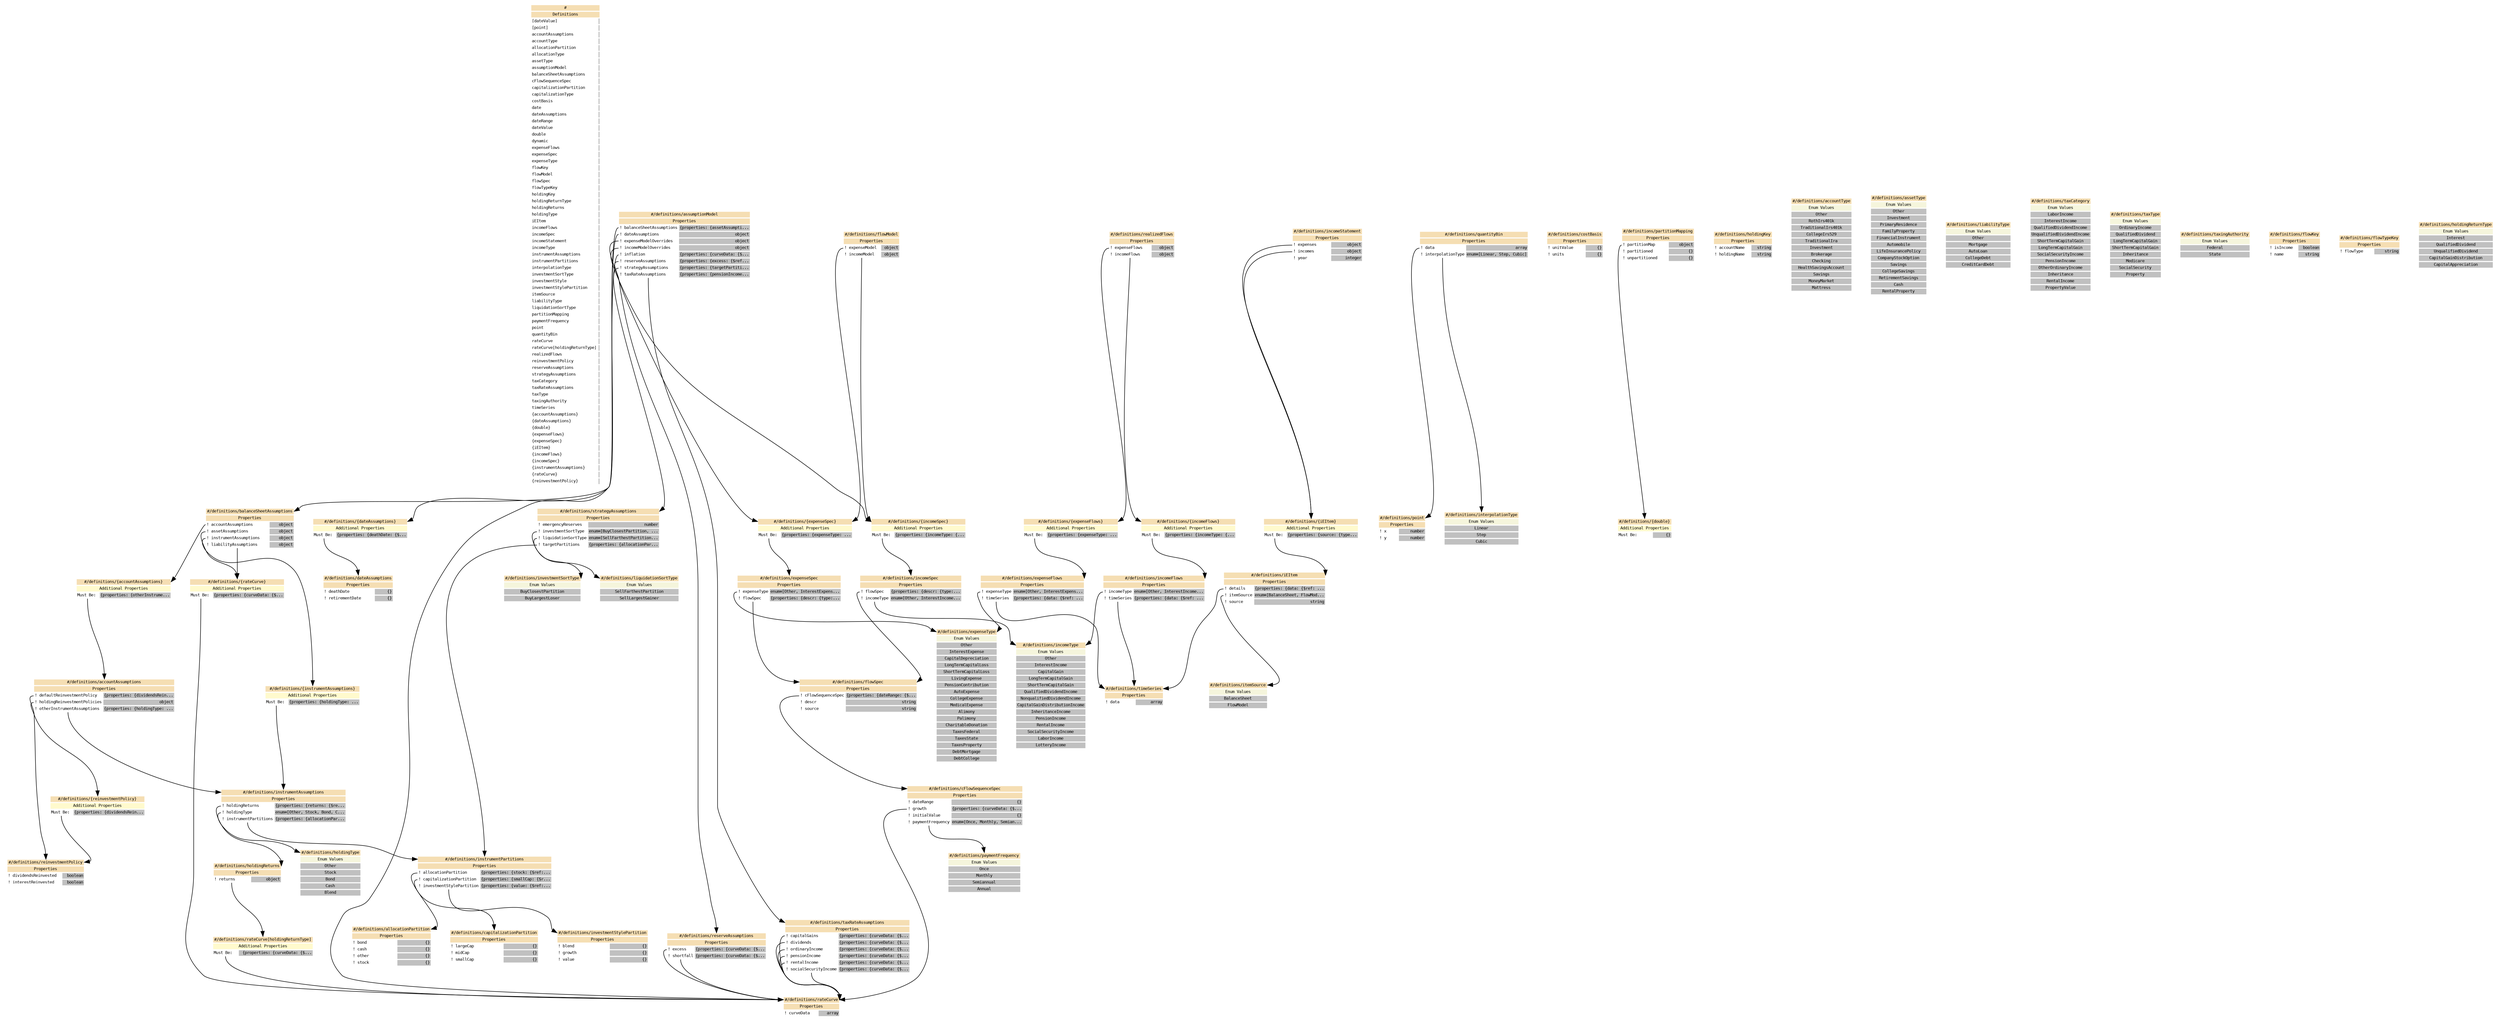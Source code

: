digraph G {
  fontname = "Bitstream Vera Sans"
  fontsize = 8

  node [
    fontname = "Courier"
    fontsize = 8
    shape = "plaintext"
  ]

  edge [
    fontname = "Bitstream Vera Sans"
    fontsize = 8
  ]

"#" [
label =<
<table border="0" cellborder="0" cellpadding="1" bgcolor="white">
<tr><td bgcolor="wheat" align="center" colspan="2" port="@path"><font color="black">#</font></td></tr>


<tr><td bgcolor="wheat" align="center" colspan="2"><font color="black">Definitions</font></td></tr>
<tr><td align="left" port="#@[dateValue]">[dateValue]</td>[dateValue]<td bgcolor="grey" align="right"></td></tr>
<tr><td align="left" port="#@[point]">[point]</td>[point]<td bgcolor="grey" align="right"></td></tr>
<tr><td align="left" port="#@accountAssumptions">accountAssumptions</td>accountAssumptions<td bgcolor="grey" align="right"></td></tr>
<tr><td align="left" port="#@accountType">accountType</td>accountType<td bgcolor="grey" align="right"></td></tr>
<tr><td align="left" port="#@allocationPartition">allocationPartition</td>allocationPartition<td bgcolor="grey" align="right"></td></tr>
<tr><td align="left" port="#@allocationType">allocationType</td>allocationType<td bgcolor="grey" align="right"></td></tr>
<tr><td align="left" port="#@assetType">assetType</td>assetType<td bgcolor="grey" align="right"></td></tr>
<tr><td align="left" port="#@assumptionModel">assumptionModel</td>assumptionModel<td bgcolor="grey" align="right"></td></tr>
<tr><td align="left" port="#@balanceSheetAssumptions">balanceSheetAssumptions</td>balanceSheetAssumptions<td bgcolor="grey" align="right"></td></tr>
<tr><td align="left" port="#@cFlowSequenceSpec">cFlowSequenceSpec</td>cFlowSequenceSpec<td bgcolor="grey" align="right"></td></tr>
<tr><td align="left" port="#@capitalizationPartition">capitalizationPartition</td>capitalizationPartition<td bgcolor="grey" align="right"></td></tr>
<tr><td align="left" port="#@capitalizationType">capitalizationType</td>capitalizationType<td bgcolor="grey" align="right"></td></tr>
<tr><td align="left" port="#@costBasis">costBasis</td>costBasis<td bgcolor="grey" align="right"></td></tr>
<tr><td align="left" port="#@date">date</td>date<td bgcolor="grey" align="right"></td></tr>
<tr><td align="left" port="#@dateAssumptions">dateAssumptions</td>dateAssumptions<td bgcolor="grey" align="right"></td></tr>
<tr><td align="left" port="#@dateRange">dateRange</td>dateRange<td bgcolor="grey" align="right"></td></tr>
<tr><td align="left" port="#@dateValue">dateValue</td>dateValue<td bgcolor="grey" align="right"></td></tr>
<tr><td align="left" port="#@double">double</td>double<td bgcolor="grey" align="right"></td></tr>
<tr><td align="left" port="#@dynamic">dynamic</td>dynamic<td bgcolor="grey" align="right"></td></tr>
<tr><td align="left" port="#@expenseFlows">expenseFlows</td>expenseFlows<td bgcolor="grey" align="right"></td></tr>
<tr><td align="left" port="#@expenseSpec">expenseSpec</td>expenseSpec<td bgcolor="grey" align="right"></td></tr>
<tr><td align="left" port="#@expenseType">expenseType</td>expenseType<td bgcolor="grey" align="right"></td></tr>
<tr><td align="left" port="#@flowKey">flowKey</td>flowKey<td bgcolor="grey" align="right"></td></tr>
<tr><td align="left" port="#@flowModel">flowModel</td>flowModel<td bgcolor="grey" align="right"></td></tr>
<tr><td align="left" port="#@flowSpec">flowSpec</td>flowSpec<td bgcolor="grey" align="right"></td></tr>
<tr><td align="left" port="#@flowTypeKey">flowTypeKey</td>flowTypeKey<td bgcolor="grey" align="right"></td></tr>
<tr><td align="left" port="#@holdingKey">holdingKey</td>holdingKey<td bgcolor="grey" align="right"></td></tr>
<tr><td align="left" port="#@holdingReturnType">holdingReturnType</td>holdingReturnType<td bgcolor="grey" align="right"></td></tr>
<tr><td align="left" port="#@holdingReturns">holdingReturns</td>holdingReturns<td bgcolor="grey" align="right"></td></tr>
<tr><td align="left" port="#@holdingType">holdingType</td>holdingType<td bgcolor="grey" align="right"></td></tr>
<tr><td align="left" port="#@iEItem">iEItem</td>iEItem<td bgcolor="grey" align="right"></td></tr>
<tr><td align="left" port="#@incomeFlows">incomeFlows</td>incomeFlows<td bgcolor="grey" align="right"></td></tr>
<tr><td align="left" port="#@incomeSpec">incomeSpec</td>incomeSpec<td bgcolor="grey" align="right"></td></tr>
<tr><td align="left" port="#@incomeStatement">incomeStatement</td>incomeStatement<td bgcolor="grey" align="right"></td></tr>
<tr><td align="left" port="#@incomeType">incomeType</td>incomeType<td bgcolor="grey" align="right"></td></tr>
<tr><td align="left" port="#@instrumentAssumptions">instrumentAssumptions</td>instrumentAssumptions<td bgcolor="grey" align="right"></td></tr>
<tr><td align="left" port="#@instrumentPartitions">instrumentPartitions</td>instrumentPartitions<td bgcolor="grey" align="right"></td></tr>
<tr><td align="left" port="#@interpolationType">interpolationType</td>interpolationType<td bgcolor="grey" align="right"></td></tr>
<tr><td align="left" port="#@investmentSortType">investmentSortType</td>investmentSortType<td bgcolor="grey" align="right"></td></tr>
<tr><td align="left" port="#@investmentStyle">investmentStyle</td>investmentStyle<td bgcolor="grey" align="right"></td></tr>
<tr><td align="left" port="#@investmentStylePartition">investmentStylePartition</td>investmentStylePartition<td bgcolor="grey" align="right"></td></tr>
<tr><td align="left" port="#@itemSource">itemSource</td>itemSource<td bgcolor="grey" align="right"></td></tr>
<tr><td align="left" port="#@liabilityType">liabilityType</td>liabilityType<td bgcolor="grey" align="right"></td></tr>
<tr><td align="left" port="#@liquidationSortType">liquidationSortType</td>liquidationSortType<td bgcolor="grey" align="right"></td></tr>
<tr><td align="left" port="#@partitionMapping">partitionMapping</td>partitionMapping<td bgcolor="grey" align="right"></td></tr>
<tr><td align="left" port="#@paymentFrequency">paymentFrequency</td>paymentFrequency<td bgcolor="grey" align="right"></td></tr>
<tr><td align="left" port="#@point">point</td>point<td bgcolor="grey" align="right"></td></tr>
<tr><td align="left" port="#@quantityBin">quantityBin</td>quantityBin<td bgcolor="grey" align="right"></td></tr>
<tr><td align="left" port="#@rateCurve">rateCurve</td>rateCurve<td bgcolor="grey" align="right"></td></tr>
<tr><td align="left" port="#@rateCurve[holdingReturnType]">rateCurve[holdingReturnType]</td>rateCurve[holdingReturnType]<td bgcolor="grey" align="right"></td></tr>
<tr><td align="left" port="#@realizedFlows">realizedFlows</td>realizedFlows<td bgcolor="grey" align="right"></td></tr>
<tr><td align="left" port="#@reinvestmentPolicy">reinvestmentPolicy</td>reinvestmentPolicy<td bgcolor="grey" align="right"></td></tr>
<tr><td align="left" port="#@reserveAssumptions">reserveAssumptions</td>reserveAssumptions<td bgcolor="grey" align="right"></td></tr>
<tr><td align="left" port="#@strategyAssumptions">strategyAssumptions</td>strategyAssumptions<td bgcolor="grey" align="right"></td></tr>
<tr><td align="left" port="#@taxCategory">taxCategory</td>taxCategory<td bgcolor="grey" align="right"></td></tr>
<tr><td align="left" port="#@taxRateAssumptions">taxRateAssumptions</td>taxRateAssumptions<td bgcolor="grey" align="right"></td></tr>
<tr><td align="left" port="#@taxType">taxType</td>taxType<td bgcolor="grey" align="right"></td></tr>
<tr><td align="left" port="#@taxingAuthority">taxingAuthority</td>taxingAuthority<td bgcolor="grey" align="right"></td></tr>
<tr><td align="left" port="#@timeSeries">timeSeries</td>timeSeries<td bgcolor="grey" align="right"></td></tr>
<tr><td align="left" port="#@{accountAssumptions}">{accountAssumptions}</td>{accountAssumptions}<td bgcolor="grey" align="right"></td></tr>
<tr><td align="left" port="#@{dateAssumptions}">{dateAssumptions}</td>{dateAssumptions}<td bgcolor="grey" align="right"></td></tr>
<tr><td align="left" port="#@{double}">{double}</td>{double}<td bgcolor="grey" align="right"></td></tr>
<tr><td align="left" port="#@{expenseFlows}">{expenseFlows}</td>{expenseFlows}<td bgcolor="grey" align="right"></td></tr>
<tr><td align="left" port="#@{expenseSpec}">{expenseSpec}</td>{expenseSpec}<td bgcolor="grey" align="right"></td></tr>
<tr><td align="left" port="#@{iEItem}">{iEItem}</td>{iEItem}<td bgcolor="grey" align="right"></td></tr>
<tr><td align="left" port="#@{incomeFlows}">{incomeFlows}</td>{incomeFlows}<td bgcolor="grey" align="right"></td></tr>
<tr><td align="left" port="#@{incomeSpec}">{incomeSpec}</td>{incomeSpec}<td bgcolor="grey" align="right"></td></tr>
<tr><td align="left" port="#@{instrumentAssumptions}">{instrumentAssumptions}</td>{instrumentAssumptions}<td bgcolor="grey" align="right"></td></tr>
<tr><td align="left" port="#@{rateCurve}">{rateCurve}</td>{rateCurve}<td bgcolor="grey" align="right"></td></tr>
<tr><td align="left" port="#@{reinvestmentPolicy}">{reinvestmentPolicy}</td>{reinvestmentPolicy}<td bgcolor="grey" align="right"></td></tr>
</table>
>
]
"#/definitions/rateCurve" [
label =<
<table border="0" cellborder="0" cellpadding="1" bgcolor="white">
<tr><td bgcolor="wheat" align="center" colspan="2" port="@path"><font color="black">#/definitions/rateCurve</font></td></tr>


<tr><td bgcolor="wheat" align="center" colspan="2" port=""><font color="black">Properties</font></td></tr>
<tr><td align="left" port="@curveData">! curveData</td>! curveData<td bgcolor="grey" align="right">array</td></tr>
</table>
>
]
"#/definitions/timeSeries" [
label =<
<table border="0" cellborder="0" cellpadding="1" bgcolor="white">
<tr><td bgcolor="wheat" align="center" colspan="2" port="@path"><font color="black">#/definitions/timeSeries</font></td></tr>


<tr><td bgcolor="wheat" align="center" colspan="2" port=""><font color="black">Properties</font></td></tr>
<tr><td align="left" port="@data">! data</td>! data<td bgcolor="grey" align="right">array</td></tr>
</table>
>
]
"#/definitions/point" [
label =<
<table border="0" cellborder="0" cellpadding="1" bgcolor="white">
<tr><td bgcolor="wheat" align="center" colspan="2" port="@path"><font color="black">#/definitions/point</font></td></tr>


<tr><td bgcolor="wheat" align="center" colspan="2" port=""><font color="black">Properties</font></td></tr>
<tr><td align="left" port="@x">! x</td>! x<td bgcolor="grey" align="right">number</td></tr>
<tr><td align="left" port="@y">! y</td>! y<td bgcolor="grey" align="right">number</td></tr>
</table>
>
]
"#/definitions/costBasis" [
label =<
<table border="0" cellborder="0" cellpadding="1" bgcolor="white">
<tr><td bgcolor="wheat" align="center" colspan="2" port="@path"><font color="black">#/definitions/costBasis</font></td></tr>


<tr><td bgcolor="wheat" align="center" colspan="2" port=""><font color="black">Properties</font></td></tr>
<tr><td align="left" port="@unitValue">! unitValue</td>! unitValue<td bgcolor="grey" align="right">{}</td></tr>
<tr><td align="left" port="@units">! units</td>! units<td bgcolor="grey" align="right">{}</td></tr>
</table>
>
]
"#/definitions/quantityBin" [
label =<
<table border="0" cellborder="0" cellpadding="1" bgcolor="white">
<tr><td bgcolor="wheat" align="center" colspan="2" port="@path"><font color="black">#/definitions/quantityBin</font></td></tr>


<tr><td bgcolor="wheat" align="center" colspan="2" port=""><font color="black">Properties</font></td></tr>
<tr><td align="left" port="@data">! data</td>! data<td bgcolor="grey" align="right">array</td></tr>
<tr><td align="left" port="@interpolationType">! interpolationType</td>! interpolationType<td bgcolor="grey" align="right">enum=[Linear, Step, Cubic]</td></tr>
</table>
>
]
"#/definitions/capitalizationPartition" [
label =<
<table border="0" cellborder="0" cellpadding="1" bgcolor="white">
<tr><td bgcolor="wheat" align="center" colspan="2" port="@path"><font color="black">#/definitions/capitalizationPartition</font></td></tr>


<tr><td bgcolor="wheat" align="center" colspan="2" port=""><font color="black">Properties</font></td></tr>
<tr><td align="left" port="@largeCap">! largeCap</td>! largeCap<td bgcolor="grey" align="right">{}</td></tr>
<tr><td align="left" port="@midCap">! midCap</td>! midCap<td bgcolor="grey" align="right">{}</td></tr>
<tr><td align="left" port="@smallCap">! smallCap</td>! smallCap<td bgcolor="grey" align="right">{}</td></tr>
</table>
>
]
"#/definitions/investmentStylePartition" [
label =<
<table border="0" cellborder="0" cellpadding="1" bgcolor="white">
<tr><td bgcolor="wheat" align="center" colspan="2" port="@path"><font color="black">#/definitions/investmentStylePartition</font></td></tr>


<tr><td bgcolor="wheat" align="center" colspan="2" port=""><font color="black">Properties</font></td></tr>
<tr><td align="left" port="@blend">! blend</td>! blend<td bgcolor="grey" align="right">{}</td></tr>
<tr><td align="left" port="@growth">! growth</td>! growth<td bgcolor="grey" align="right">{}</td></tr>
<tr><td align="left" port="@value">! value</td>! value<td bgcolor="grey" align="right">{}</td></tr>
</table>
>
]
"#/definitions/allocationPartition" [
label =<
<table border="0" cellborder="0" cellpadding="1" bgcolor="white">
<tr><td bgcolor="wheat" align="center" colspan="2" port="@path"><font color="black">#/definitions/allocationPartition</font></td></tr>


<tr><td bgcolor="wheat" align="center" colspan="2" port=""><font color="black">Properties</font></td></tr>
<tr><td align="left" port="@bond">! bond</td>! bond<td bgcolor="grey" align="right">{}</td></tr>
<tr><td align="left" port="@cash">! cash</td>! cash<td bgcolor="grey" align="right">{}</td></tr>
<tr><td align="left" port="@other">! other</td>! other<td bgcolor="grey" align="right">{}</td></tr>
<tr><td align="left" port="@stock">! stock</td>! stock<td bgcolor="grey" align="right">{}</td></tr>
</table>
>
]
"#/definitions/instrumentPartitions" [
label =<
<table border="0" cellborder="0" cellpadding="1" bgcolor="white">
<tr><td bgcolor="wheat" align="center" colspan="2" port="@path"><font color="black">#/definitions/instrumentPartitions</font></td></tr>


<tr><td bgcolor="wheat" align="center" colspan="2" port=""><font color="black">Properties</font></td></tr>
<tr><td align="left" port="@allocationPartition">! allocationPartition</td>! allocationPartition<td bgcolor="grey" align="right">{properties: {stock: {$ref:...</td></tr>
<tr><td align="left" port="@capitalizationPartition">! capitalizationPartition</td>! capitalizationPartition<td bgcolor="grey" align="right">{properties: {smallCap: {$r...</td></tr>
<tr><td align="left" port="@investmentStylePartition">! investmentStylePartition</td>! investmentStylePartition<td bgcolor="grey" align="right">{properties: {value: {$ref:...</td></tr>
</table>
>
]
"#/definitions/partitionMapping" [
label =<
<table border="0" cellborder="0" cellpadding="1" bgcolor="white">
<tr><td bgcolor="wheat" align="center" colspan="2" port="@path"><font color="black">#/definitions/partitionMapping</font></td></tr>


<tr><td bgcolor="wheat" align="center" colspan="2" port=""><font color="black">Properties</font></td></tr>
<tr><td align="left" port="@partitionMap">! partitionMap</td>! partitionMap<td bgcolor="grey" align="right">object</td></tr>
<tr><td align="left" port="@partitioned">! partitioned</td>! partitioned<td bgcolor="grey" align="right">{}</td></tr>
<tr><td align="left" port="@unpartitioned">! unpartitioned</td>! unpartitioned<td bgcolor="grey" align="right">{}</td></tr>
</table>
>
]
"#/definitions/{double}" [
label =<
<table border="0" cellborder="0" cellpadding="1" bgcolor="white">
<tr><td bgcolor="wheat" align="center" colspan="2" port="@path"><font color="black">#/definitions/{double}</font></td></tr>


<tr><td bgcolor="lemonchiffon" align="center" colspan="2" port=""><font color="black">Additional Properties</font></td></tr>
<tr><td align="left" port="mustBe">Must Be: </td>Must Be: <td bgcolor="grey" align="right">{}</td></tr>
</table>
>
]
"#/definitions/cFlowSequenceSpec" [
label =<
<table border="0" cellborder="0" cellpadding="1" bgcolor="white">
<tr><td bgcolor="wheat" align="center" colspan="2" port="@path"><font color="black">#/definitions/cFlowSequenceSpec</font></td></tr>


<tr><td bgcolor="wheat" align="center" colspan="2" port=""><font color="black">Properties</font></td></tr>
<tr><td align="left" port="@dateRange">! dateRange</td>! dateRange<td bgcolor="grey" align="right">{}</td></tr>
<tr><td align="left" port="@growth">! growth</td>! growth<td bgcolor="grey" align="right">{properties: {curveData: {$...</td></tr>
<tr><td align="left" port="@initialValue">! initialValue</td>! initialValue<td bgcolor="grey" align="right">{}</td></tr>
<tr><td align="left" port="@paymentFrequency">! paymentFrequency</td>! paymentFrequency<td bgcolor="grey" align="right">enum=[Once, Monthly, Semian...</td></tr>
</table>
>
]
"#/definitions/holdingKey" [
label =<
<table border="0" cellborder="0" cellpadding="1" bgcolor="white">
<tr><td bgcolor="wheat" align="center" colspan="2" port="@path"><font color="black">#/definitions/holdingKey</font></td></tr>


<tr><td bgcolor="wheat" align="center" colspan="2" port=""><font color="black">Properties</font></td></tr>
<tr><td align="left" port="@accountName">! accountName</td>! accountName<td bgcolor="grey" align="right">string</td></tr>
<tr><td align="left" port="@holdingName">! holdingName</td>! holdingName<td bgcolor="grey" align="right">string</td></tr>
</table>
>
]
"#/definitions/accountType" [
label =<
<table border="0" cellborder="0" cellpadding="1" bgcolor="white">
<tr><td bgcolor="wheat" align="center" colspan="2" port="@path"><font color="black">#/definitions/accountType</font></td></tr>


<tr><td bgcolor="beige" align="center" colspan="2" port=""><font color="black">Enum Values</font></td></tr>
<tr><td bgcolor="grey" align="center" colspan="2" port=""><font color="black">Other</font></td></tr>
<tr><td bgcolor="grey" align="center" colspan="2" port=""><font color="black">RothIrs401k</font></td></tr>
<tr><td bgcolor="grey" align="center" colspan="2" port=""><font color="black">TraditionalIrs401k</font></td></tr>
<tr><td bgcolor="grey" align="center" colspan="2" port=""><font color="black">CollegeIrs529</font></td></tr>
<tr><td bgcolor="grey" align="center" colspan="2" port=""><font color="black">TraditionalIra</font></td></tr>
<tr><td bgcolor="grey" align="center" colspan="2" port=""><font color="black">Investment</font></td></tr>
<tr><td bgcolor="grey" align="center" colspan="2" port=""><font color="black">Brokerage</font></td></tr>
<tr><td bgcolor="grey" align="center" colspan="2" port=""><font color="black">Checking</font></td></tr>
<tr><td bgcolor="grey" align="center" colspan="2" port=""><font color="black">HealthSavingsAccount</font></td></tr>
<tr><td bgcolor="grey" align="center" colspan="2" port=""><font color="black">Savings</font></td></tr>
<tr><td bgcolor="grey" align="center" colspan="2" port=""><font color="black">MoneyMarket</font></td></tr>
<tr><td bgcolor="grey" align="center" colspan="2" port=""><font color="black">Mattress</font></td></tr>
</table>
>
]
"#/definitions/assetType" [
label =<
<table border="0" cellborder="0" cellpadding="1" bgcolor="white">
<tr><td bgcolor="wheat" align="center" colspan="2" port="@path"><font color="black">#/definitions/assetType</font></td></tr>


<tr><td bgcolor="beige" align="center" colspan="2" port=""><font color="black">Enum Values</font></td></tr>
<tr><td bgcolor="grey" align="center" colspan="2" port=""><font color="black">Other</font></td></tr>
<tr><td bgcolor="grey" align="center" colspan="2" port=""><font color="black">Investment</font></td></tr>
<tr><td bgcolor="grey" align="center" colspan="2" port=""><font color="black">PrimaryResidence</font></td></tr>
<tr><td bgcolor="grey" align="center" colspan="2" port=""><font color="black">FamilyProperty</font></td></tr>
<tr><td bgcolor="grey" align="center" colspan="2" port=""><font color="black">FinancialInstrument</font></td></tr>
<tr><td bgcolor="grey" align="center" colspan="2" port=""><font color="black">Automobile</font></td></tr>
<tr><td bgcolor="grey" align="center" colspan="2" port=""><font color="black">LifeInsurancePolicy</font></td></tr>
<tr><td bgcolor="grey" align="center" colspan="2" port=""><font color="black">CompanyStockOption</font></td></tr>
<tr><td bgcolor="grey" align="center" colspan="2" port=""><font color="black">Savings</font></td></tr>
<tr><td bgcolor="grey" align="center" colspan="2" port=""><font color="black">CollegeSavings</font></td></tr>
<tr><td bgcolor="grey" align="center" colspan="2" port=""><font color="black">RetirementSavings</font></td></tr>
<tr><td bgcolor="grey" align="center" colspan="2" port=""><font color="black">Cash</font></td></tr>
<tr><td bgcolor="grey" align="center" colspan="2" port=""><font color="black">RentalProperty</font></td></tr>
</table>
>
]
"#/definitions/liabilityType" [
label =<
<table border="0" cellborder="0" cellpadding="1" bgcolor="white">
<tr><td bgcolor="wheat" align="center" colspan="2" port="@path"><font color="black">#/definitions/liabilityType</font></td></tr>


<tr><td bgcolor="beige" align="center" colspan="2" port=""><font color="black">Enum Values</font></td></tr>
<tr><td bgcolor="grey" align="center" colspan="2" port=""><font color="black">Other</font></td></tr>
<tr><td bgcolor="grey" align="center" colspan="2" port=""><font color="black">Mortgage</font></td></tr>
<tr><td bgcolor="grey" align="center" colspan="2" port=""><font color="black">AutoLoan</font></td></tr>
<tr><td bgcolor="grey" align="center" colspan="2" port=""><font color="black">CollegeDebt</font></td></tr>
<tr><td bgcolor="grey" align="center" colspan="2" port=""><font color="black">CreditCardDebt</font></td></tr>
</table>
>
]
"#/definitions/holdingType" [
label =<
<table border="0" cellborder="0" cellpadding="1" bgcolor="white">
<tr><td bgcolor="wheat" align="center" colspan="2" port="@path"><font color="black">#/definitions/holdingType</font></td></tr>


<tr><td bgcolor="beige" align="center" colspan="2" port=""><font color="black">Enum Values</font></td></tr>
<tr><td bgcolor="grey" align="center" colspan="2" port=""><font color="black">Other</font></td></tr>
<tr><td bgcolor="grey" align="center" colspan="2" port=""><font color="black">Stock</font></td></tr>
<tr><td bgcolor="grey" align="center" colspan="2" port=""><font color="black">Bond</font></td></tr>
<tr><td bgcolor="grey" align="center" colspan="2" port=""><font color="black">Cash</font></td></tr>
<tr><td bgcolor="grey" align="center" colspan="2" port=""><font color="black">Blend</font></td></tr>
</table>
>
]
"#/definitions/interpolationType" [
label =<
<table border="0" cellborder="0" cellpadding="1" bgcolor="white">
<tr><td bgcolor="wheat" align="center" colspan="2" port="@path"><font color="black">#/definitions/interpolationType</font></td></tr>


<tr><td bgcolor="beige" align="center" colspan="2" port=""><font color="black">Enum Values</font></td></tr>
<tr><td bgcolor="grey" align="center" colspan="2" port=""><font color="black">Linear</font></td></tr>
<tr><td bgcolor="grey" align="center" colspan="2" port=""><font color="black">Step</font></td></tr>
<tr><td bgcolor="grey" align="center" colspan="2" port=""><font color="black">Cubic</font></td></tr>
</table>
>
]
"#/definitions/paymentFrequency" [
label =<
<table border="0" cellborder="0" cellpadding="1" bgcolor="white">
<tr><td bgcolor="wheat" align="center" colspan="2" port="@path"><font color="black">#/definitions/paymentFrequency</font></td></tr>


<tr><td bgcolor="beige" align="center" colspan="2" port=""><font color="black">Enum Values</font></td></tr>
<tr><td bgcolor="grey" align="center" colspan="2" port=""><font color="black">Once</font></td></tr>
<tr><td bgcolor="grey" align="center" colspan="2" port=""><font color="black">Monthly</font></td></tr>
<tr><td bgcolor="grey" align="center" colspan="2" port=""><font color="black">Semiannual</font></td></tr>
<tr><td bgcolor="grey" align="center" colspan="2" port=""><font color="black">Annual</font></td></tr>
</table>
>
]
"#/definitions/taxCategory" [
label =<
<table border="0" cellborder="0" cellpadding="1" bgcolor="white">
<tr><td bgcolor="wheat" align="center" colspan="2" port="@path"><font color="black">#/definitions/taxCategory</font></td></tr>


<tr><td bgcolor="beige" align="center" colspan="2" port=""><font color="black">Enum Values</font></td></tr>
<tr><td bgcolor="grey" align="center" colspan="2" port=""><font color="black">LaborIncome</font></td></tr>
<tr><td bgcolor="grey" align="center" colspan="2" port=""><font color="black">InterestIncome</font></td></tr>
<tr><td bgcolor="grey" align="center" colspan="2" port=""><font color="black">QualifiedDividendIncome</font></td></tr>
<tr><td bgcolor="grey" align="center" colspan="2" port=""><font color="black">UnqualifiedDividendIncome</font></td></tr>
<tr><td bgcolor="grey" align="center" colspan="2" port=""><font color="black">ShortTermCapitalGain</font></td></tr>
<tr><td bgcolor="grey" align="center" colspan="2" port=""><font color="black">LongTermCapitalGain</font></td></tr>
<tr><td bgcolor="grey" align="center" colspan="2" port=""><font color="black">SocialSecurityIncome</font></td></tr>
<tr><td bgcolor="grey" align="center" colspan="2" port=""><font color="black">PensionIncome</font></td></tr>
<tr><td bgcolor="grey" align="center" colspan="2" port=""><font color="black">OtherOrdinaryIncome</font></td></tr>
<tr><td bgcolor="grey" align="center" colspan="2" port=""><font color="black">Inheritance</font></td></tr>
<tr><td bgcolor="grey" align="center" colspan="2" port=""><font color="black">RentalIncome</font></td></tr>
<tr><td bgcolor="grey" align="center" colspan="2" port=""><font color="black">PropertyValue</font></td></tr>
</table>
>
]
"#/definitions/taxType" [
label =<
<table border="0" cellborder="0" cellpadding="1" bgcolor="white">
<tr><td bgcolor="wheat" align="center" colspan="2" port="@path"><font color="black">#/definitions/taxType</font></td></tr>


<tr><td bgcolor="beige" align="center" colspan="2" port=""><font color="black">Enum Values</font></td></tr>
<tr><td bgcolor="grey" align="center" colspan="2" port=""><font color="black">OrdinaryIncome</font></td></tr>
<tr><td bgcolor="grey" align="center" colspan="2" port=""><font color="black">QualifiedDividend</font></td></tr>
<tr><td bgcolor="grey" align="center" colspan="2" port=""><font color="black">LongTermCapitalGain</font></td></tr>
<tr><td bgcolor="grey" align="center" colspan="2" port=""><font color="black">ShortTermCapitalGain</font></td></tr>
<tr><td bgcolor="grey" align="center" colspan="2" port=""><font color="black">Inheritance</font></td></tr>
<tr><td bgcolor="grey" align="center" colspan="2" port=""><font color="black">Medicare</font></td></tr>
<tr><td bgcolor="grey" align="center" colspan="2" port=""><font color="black">SocialSecurity</font></td></tr>
<tr><td bgcolor="grey" align="center" colspan="2" port=""><font color="black">Property</font></td></tr>
</table>
>
]
"#/definitions/taxingAuthority" [
label =<
<table border="0" cellborder="0" cellpadding="1" bgcolor="white">
<tr><td bgcolor="wheat" align="center" colspan="2" port="@path"><font color="black">#/definitions/taxingAuthority</font></td></tr>


<tr><td bgcolor="beige" align="center" colspan="2" port=""><font color="black">Enum Values</font></td></tr>
<tr><td bgcolor="grey" align="center" colspan="2" port=""><font color="black">Federal</font></td></tr>
<tr><td bgcolor="grey" align="center" colspan="2" port=""><font color="black">State</font></td></tr>
</table>
>
]
"#/definitions/incomeStatement" [
label =<
<table border="0" cellborder="0" cellpadding="1" bgcolor="white">
<tr><td bgcolor="wheat" align="center" colspan="2" port="@path"><font color="black">#/definitions/incomeStatement</font></td></tr>


<tr><td bgcolor="wheat" align="center" colspan="2" port=""><font color="black">Properties</font></td></tr>
<tr><td align="left" port="@expenses">! expenses</td>! expenses<td bgcolor="grey" align="right">object</td></tr>
<tr><td align="left" port="@incomes">! incomes</td>! incomes<td bgcolor="grey" align="right">object</td></tr>
<tr><td align="left" port="@year">! year</td>! year<td bgcolor="grey" align="right">integer</td></tr>
</table>
>
]
"#/definitions/{iEItem}" [
label =<
<table border="0" cellborder="0" cellpadding="1" bgcolor="white">
<tr><td bgcolor="wheat" align="center" colspan="2" port="@path"><font color="black">#/definitions/{iEItem}</font></td></tr>


<tr><td bgcolor="lemonchiffon" align="center" colspan="2" port=""><font color="black">Additional Properties</font></td></tr>
<tr><td align="left" port="mustBe">Must Be: </td>Must Be: <td bgcolor="grey" align="right">{properties: {source: {type...</td></tr>
</table>
>
]
"#/definitions/iEItem" [
label =<
<table border="0" cellborder="0" cellpadding="1" bgcolor="white">
<tr><td bgcolor="wheat" align="center" colspan="2" port="@path"><font color="black">#/definitions/iEItem</font></td></tr>


<tr><td bgcolor="wheat" align="center" colspan="2" port=""><font color="black">Properties</font></td></tr>
<tr><td align="left" port="@details">! details</td>! details<td bgcolor="grey" align="right">{properties: {data: {$ref: ...</td></tr>
<tr><td align="left" port="@itemSource">! itemSource</td>! itemSource<td bgcolor="grey" align="right">enum=[BalanceSheet, FlowMod...</td></tr>
<tr><td align="left" port="@source">! source</td>! source<td bgcolor="grey" align="right">string</td></tr>
</table>
>
]
"#/definitions/incomeType" [
label =<
<table border="0" cellborder="0" cellpadding="1" bgcolor="white">
<tr><td bgcolor="wheat" align="center" colspan="2" port="@path"><font color="black">#/definitions/incomeType</font></td></tr>


<tr><td bgcolor="beige" align="center" colspan="2" port=""><font color="black">Enum Values</font></td></tr>
<tr><td bgcolor="grey" align="center" colspan="2" port=""><font color="black">Other</font></td></tr>
<tr><td bgcolor="grey" align="center" colspan="2" port=""><font color="black">InterestIncome</font></td></tr>
<tr><td bgcolor="grey" align="center" colspan="2" port=""><font color="black">CapitalGain</font></td></tr>
<tr><td bgcolor="grey" align="center" colspan="2" port=""><font color="black">LongTermCapitalGain</font></td></tr>
<tr><td bgcolor="grey" align="center" colspan="2" port=""><font color="black">ShortTermCapitalGain</font></td></tr>
<tr><td bgcolor="grey" align="center" colspan="2" port=""><font color="black">QualifiedDividendIncome</font></td></tr>
<tr><td bgcolor="grey" align="center" colspan="2" port=""><font color="black">NonqualifiedDividendIncome</font></td></tr>
<tr><td bgcolor="grey" align="center" colspan="2" port=""><font color="black">CapitalGainDistributionIncome</font></td></tr>
<tr><td bgcolor="grey" align="center" colspan="2" port=""><font color="black">InheritanceIncome</font></td></tr>
<tr><td bgcolor="grey" align="center" colspan="2" port=""><font color="black">PensionIncome</font></td></tr>
<tr><td bgcolor="grey" align="center" colspan="2" port=""><font color="black">RentalIncome</font></td></tr>
<tr><td bgcolor="grey" align="center" colspan="2" port=""><font color="black">SocialSecurityIncome</font></td></tr>
<tr><td bgcolor="grey" align="center" colspan="2" port=""><font color="black">LaborIncome</font></td></tr>
<tr><td bgcolor="grey" align="center" colspan="2" port=""><font color="black">LotteryIncome</font></td></tr>
</table>
>
]
"#/definitions/expenseType" [
label =<
<table border="0" cellborder="0" cellpadding="1" bgcolor="white">
<tr><td bgcolor="wheat" align="center" colspan="2" port="@path"><font color="black">#/definitions/expenseType</font></td></tr>


<tr><td bgcolor="beige" align="center" colspan="2" port=""><font color="black">Enum Values</font></td></tr>
<tr><td bgcolor="grey" align="center" colspan="2" port=""><font color="black">Other</font></td></tr>
<tr><td bgcolor="grey" align="center" colspan="2" port=""><font color="black">InterestExpense</font></td></tr>
<tr><td bgcolor="grey" align="center" colspan="2" port=""><font color="black">CapitalDepreciation</font></td></tr>
<tr><td bgcolor="grey" align="center" colspan="2" port=""><font color="black">LongTermCapitalLoss</font></td></tr>
<tr><td bgcolor="grey" align="center" colspan="2" port=""><font color="black">ShortTermCapitalLoss</font></td></tr>
<tr><td bgcolor="grey" align="center" colspan="2" port=""><font color="black">LivingExpense</font></td></tr>
<tr><td bgcolor="grey" align="center" colspan="2" port=""><font color="black">PensionContribution</font></td></tr>
<tr><td bgcolor="grey" align="center" colspan="2" port=""><font color="black">AutoExpense</font></td></tr>
<tr><td bgcolor="grey" align="center" colspan="2" port=""><font color="black">CollegeExpense</font></td></tr>
<tr><td bgcolor="grey" align="center" colspan="2" port=""><font color="black">MedicalExpense</font></td></tr>
<tr><td bgcolor="grey" align="center" colspan="2" port=""><font color="black">Alimony</font></td></tr>
<tr><td bgcolor="grey" align="center" colspan="2" port=""><font color="black">Palimony</font></td></tr>
<tr><td bgcolor="grey" align="center" colspan="2" port=""><font color="black">CharitableDonation</font></td></tr>
<tr><td bgcolor="grey" align="center" colspan="2" port=""><font color="black">TaxesFederal</font></td></tr>
<tr><td bgcolor="grey" align="center" colspan="2" port=""><font color="black">TaxesState</font></td></tr>
<tr><td bgcolor="grey" align="center" colspan="2" port=""><font color="black">TaxesProperty</font></td></tr>
<tr><td bgcolor="grey" align="center" colspan="2" port=""><font color="black">DebtMortgage</font></td></tr>
<tr><td bgcolor="grey" align="center" colspan="2" port=""><font color="black">DebtCollege</font></td></tr>
</table>
>
]
"#/definitions/itemSource" [
label =<
<table border="0" cellborder="0" cellpadding="1" bgcolor="white">
<tr><td bgcolor="wheat" align="center" colspan="2" port="@path"><font color="black">#/definitions/itemSource</font></td></tr>


<tr><td bgcolor="beige" align="center" colspan="2" port=""><font color="black">Enum Values</font></td></tr>
<tr><td bgcolor="grey" align="center" colspan="2" port=""><font color="black">BalanceSheet</font></td></tr>
<tr><td bgcolor="grey" align="center" colspan="2" port=""><font color="black">FlowModel</font></td></tr>
</table>
>
]
"#/definitions/flowSpec" [
label =<
<table border="0" cellborder="0" cellpadding="1" bgcolor="white">
<tr><td bgcolor="wheat" align="center" colspan="2" port="@path"><font color="black">#/definitions/flowSpec</font></td></tr>


<tr><td bgcolor="wheat" align="center" colspan="2" port=""><font color="black">Properties</font></td></tr>
<tr><td align="left" port="@cFlowSequenceSpec">! cFlowSequenceSpec</td>! cFlowSequenceSpec<td bgcolor="grey" align="right">{properties: {dateRange: {$...</td></tr>
<tr><td align="left" port="@descr">! descr</td>! descr<td bgcolor="grey" align="right">string</td></tr>
<tr><td align="left" port="@source">! source</td>! source<td bgcolor="grey" align="right">string</td></tr>
</table>
>
]
"#/definitions/flowKey" [
label =<
<table border="0" cellborder="0" cellpadding="1" bgcolor="white">
<tr><td bgcolor="wheat" align="center" colspan="2" port="@path"><font color="black">#/definitions/flowKey</font></td></tr>


<tr><td bgcolor="wheat" align="center" colspan="2" port=""><font color="black">Properties</font></td></tr>
<tr><td align="left" port="@isIncome">! isIncome</td>! isIncome<td bgcolor="grey" align="right">boolean</td></tr>
<tr><td align="left" port="@name">! name</td>! name<td bgcolor="grey" align="right">string</td></tr>
</table>
>
]
"#/definitions/flowTypeKey" [
label =<
<table border="0" cellborder="0" cellpadding="1" bgcolor="white">
<tr><td bgcolor="wheat" align="center" colspan="2" port="@path"><font color="black">#/definitions/flowTypeKey</font></td></tr>


<tr><td bgcolor="wheat" align="center" colspan="2" port=""><font color="black">Properties</font></td></tr>
<tr><td align="left" port="@flowType">! flowType</td>! flowType<td bgcolor="grey" align="right">string</td></tr>
</table>
>
]
"#/definitions/incomeSpec" [
label =<
<table border="0" cellborder="0" cellpadding="1" bgcolor="white">
<tr><td bgcolor="wheat" align="center" colspan="2" port="@path"><font color="black">#/definitions/incomeSpec</font></td></tr>


<tr><td bgcolor="wheat" align="center" colspan="2" port=""><font color="black">Properties</font></td></tr>
<tr><td align="left" port="@flowSpec">! flowSpec</td>! flowSpec<td bgcolor="grey" align="right">{properties: {descr: {type:...</td></tr>
<tr><td align="left" port="@incomeType">! incomeType</td>! incomeType<td bgcolor="grey" align="right">enum=[Other, InterestIncome...</td></tr>
</table>
>
]
"#/definitions/expenseSpec" [
label =<
<table border="0" cellborder="0" cellpadding="1" bgcolor="white">
<tr><td bgcolor="wheat" align="center" colspan="2" port="@path"><font color="black">#/definitions/expenseSpec</font></td></tr>


<tr><td bgcolor="wheat" align="center" colspan="2" port=""><font color="black">Properties</font></td></tr>
<tr><td align="left" port="@expenseType">! expenseType</td>! expenseType<td bgcolor="grey" align="right">enum=[Other, InterestExpens...</td></tr>
<tr><td align="left" port="@flowSpec">! flowSpec</td>! flowSpec<td bgcolor="grey" align="right">{properties: {descr: {type:...</td></tr>
</table>
>
]
"#/definitions/flowModel" [
label =<
<table border="0" cellborder="0" cellpadding="1" bgcolor="white">
<tr><td bgcolor="wheat" align="center" colspan="2" port="@path"><font color="black">#/definitions/flowModel</font></td></tr>


<tr><td bgcolor="wheat" align="center" colspan="2" port=""><font color="black">Properties</font></td></tr>
<tr><td align="left" port="@expenseModel">! expenseModel</td>! expenseModel<td bgcolor="grey" align="right">object</td></tr>
<tr><td align="left" port="@incomeModel">! incomeModel</td>! incomeModel<td bgcolor="grey" align="right">object</td></tr>
</table>
>
]
"#/definitions/{incomeSpec}" [
label =<
<table border="0" cellborder="0" cellpadding="1" bgcolor="white">
<tr><td bgcolor="wheat" align="center" colspan="2" port="@path"><font color="black">#/definitions/{incomeSpec}</font></td></tr>


<tr><td bgcolor="lemonchiffon" align="center" colspan="2" port=""><font color="black">Additional Properties</font></td></tr>
<tr><td align="left" port="mustBe">Must Be: </td>Must Be: <td bgcolor="grey" align="right">{properties: {incomeType: {...</td></tr>
</table>
>
]
"#/definitions/{expenseSpec}" [
label =<
<table border="0" cellborder="0" cellpadding="1" bgcolor="white">
<tr><td bgcolor="wheat" align="center" colspan="2" port="@path"><font color="black">#/definitions/{expenseSpec}</font></td></tr>


<tr><td bgcolor="lemonchiffon" align="center" colspan="2" port=""><font color="black">Additional Properties</font></td></tr>
<tr><td align="left" port="mustBe">Must Be: </td>Must Be: <td bgcolor="grey" align="right">{properties: {expenseType: ...</td></tr>
</table>
>
]
"#/definitions/incomeFlows" [
label =<
<table border="0" cellborder="0" cellpadding="1" bgcolor="white">
<tr><td bgcolor="wheat" align="center" colspan="2" port="@path"><font color="black">#/definitions/incomeFlows</font></td></tr>


<tr><td bgcolor="wheat" align="center" colspan="2" port=""><font color="black">Properties</font></td></tr>
<tr><td align="left" port="@incomeType">! incomeType</td>! incomeType<td bgcolor="grey" align="right">enum=[Other, InterestIncome...</td></tr>
<tr><td align="left" port="@timeSeries">! timeSeries</td>! timeSeries<td bgcolor="grey" align="right">{properties: {data: {$ref: ...</td></tr>
</table>
>
]
"#/definitions/expenseFlows" [
label =<
<table border="0" cellborder="0" cellpadding="1" bgcolor="white">
<tr><td bgcolor="wheat" align="center" colspan="2" port="@path"><font color="black">#/definitions/expenseFlows</font></td></tr>


<tr><td bgcolor="wheat" align="center" colspan="2" port=""><font color="black">Properties</font></td></tr>
<tr><td align="left" port="@expenseType">! expenseType</td>! expenseType<td bgcolor="grey" align="right">enum=[Other, InterestExpens...</td></tr>
<tr><td align="left" port="@timeSeries">! timeSeries</td>! timeSeries<td bgcolor="grey" align="right">{properties: {data: {$ref: ...</td></tr>
</table>
>
]
"#/definitions/realizedFlows" [
label =<
<table border="0" cellborder="0" cellpadding="1" bgcolor="white">
<tr><td bgcolor="wheat" align="center" colspan="2" port="@path"><font color="black">#/definitions/realizedFlows</font></td></tr>


<tr><td bgcolor="wheat" align="center" colspan="2" port=""><font color="black">Properties</font></td></tr>
<tr><td align="left" port="@expenseFlows">! expenseFlows</td>! expenseFlows<td bgcolor="grey" align="right">object</td></tr>
<tr><td align="left" port="@incomeFlows">! incomeFlows</td>! incomeFlows<td bgcolor="grey" align="right">object</td></tr>
</table>
>
]
"#/definitions/{incomeFlows}" [
label =<
<table border="0" cellborder="0" cellpadding="1" bgcolor="white">
<tr><td bgcolor="wheat" align="center" colspan="2" port="@path"><font color="black">#/definitions/{incomeFlows}</font></td></tr>


<tr><td bgcolor="lemonchiffon" align="center" colspan="2" port=""><font color="black">Additional Properties</font></td></tr>
<tr><td align="left" port="mustBe">Must Be: </td>Must Be: <td bgcolor="grey" align="right">{properties: {incomeType: {...</td></tr>
</table>
>
]
"#/definitions/{expenseFlows}" [
label =<
<table border="0" cellborder="0" cellpadding="1" bgcolor="white">
<tr><td bgcolor="wheat" align="center" colspan="2" port="@path"><font color="black">#/definitions/{expenseFlows}</font></td></tr>


<tr><td bgcolor="lemonchiffon" align="center" colspan="2" port=""><font color="black">Additional Properties</font></td></tr>
<tr><td align="left" port="mustBe">Must Be: </td>Must Be: <td bgcolor="grey" align="right">{properties: {expenseType: ...</td></tr>
</table>
>
]
"#/definitions/holdingReturns" [
label =<
<table border="0" cellborder="0" cellpadding="1" bgcolor="white">
<tr><td bgcolor="wheat" align="center" colspan="2" port="@path"><font color="black">#/definitions/holdingReturns</font></td></tr>


<tr><td bgcolor="wheat" align="center" colspan="2" port=""><font color="black">Properties</font></td></tr>
<tr><td align="left" port="@returns">! returns</td>! returns<td bgcolor="grey" align="right">object</td></tr>
</table>
>
]
"#/definitions/rateCurve[holdingReturnType]" [
label =<
<table border="0" cellborder="0" cellpadding="1" bgcolor="white">
<tr><td bgcolor="wheat" align="center" colspan="2" port="@path"><font color="black">#/definitions/rateCurve[holdingReturnType]</font></td></tr>


<tr><td bgcolor="lemonchiffon" align="center" colspan="2" port=""><font color="black">Additional Properties</font></td></tr>
<tr><td align="left" port="mustBe">Must Be: </td>Must Be: <td bgcolor="grey" align="right">{properties: {curveData: {$...</td></tr>
</table>
>
]
"#/definitions/instrumentAssumptions" [
label =<
<table border="0" cellborder="0" cellpadding="1" bgcolor="white">
<tr><td bgcolor="wheat" align="center" colspan="2" port="@path"><font color="black">#/definitions/instrumentAssumptions</font></td></tr>


<tr><td bgcolor="wheat" align="center" colspan="2" port=""><font color="black">Properties</font></td></tr>
<tr><td align="left" port="@holdingReturns">! holdingReturns</td>! holdingReturns<td bgcolor="grey" align="right">{properties: {returns: {$re...</td></tr>
<tr><td align="left" port="@holdingType">! holdingType</td>! holdingType<td bgcolor="grey" align="right">enum=[Other, Stock, Bond, C...</td></tr>
<tr><td align="left" port="@instrumentPartitions">! instrumentPartitions</td>! instrumentPartitions<td bgcolor="grey" align="right">{properties: {allocationPar...</td></tr>
</table>
>
]
"#/definitions/reserveAssumptions" [
label =<
<table border="0" cellborder="0" cellpadding="1" bgcolor="white">
<tr><td bgcolor="wheat" align="center" colspan="2" port="@path"><font color="black">#/definitions/reserveAssumptions</font></td></tr>


<tr><td bgcolor="wheat" align="center" colspan="2" port=""><font color="black">Properties</font></td></tr>
<tr><td align="left" port="@excess">! excess</td>! excess<td bgcolor="grey" align="right">{properties: {curveData: {$...</td></tr>
<tr><td align="left" port="@shortfall">! shortfall</td>! shortfall<td bgcolor="grey" align="right">{properties: {curveData: {$...</td></tr>
</table>
>
]
"#/definitions/reinvestmentPolicy" [
label =<
<table border="0" cellborder="0" cellpadding="1" bgcolor="white">
<tr><td bgcolor="wheat" align="center" colspan="2" port="@path"><font color="black">#/definitions/reinvestmentPolicy</font></td></tr>


<tr><td bgcolor="wheat" align="center" colspan="2" port=""><font color="black">Properties</font></td></tr>
<tr><td align="left" port="@dividendsReinvested">! dividendsReinvested</td>! dividendsReinvested<td bgcolor="grey" align="right">boolean</td></tr>
<tr><td align="left" port="@interestReinvested">! interestReinvested</td>! interestReinvested<td bgcolor="grey" align="right">boolean</td></tr>
</table>
>
]
"#/definitions/dateAssumptions" [
label =<
<table border="0" cellborder="0" cellpadding="1" bgcolor="white">
<tr><td bgcolor="wheat" align="center" colspan="2" port="@path"><font color="black">#/definitions/dateAssumptions</font></td></tr>


<tr><td bgcolor="wheat" align="center" colspan="2" port=""><font color="black">Properties</font></td></tr>
<tr><td align="left" port="@deathDate">! deathDate</td>! deathDate<td bgcolor="grey" align="right">{}</td></tr>
<tr><td align="left" port="@retirementDate">! retirementDate</td>! retirementDate<td bgcolor="grey" align="right">{}</td></tr>
</table>
>
]
"#/definitions/accountAssumptions" [
label =<
<table border="0" cellborder="0" cellpadding="1" bgcolor="white">
<tr><td bgcolor="wheat" align="center" colspan="2" port="@path"><font color="black">#/definitions/accountAssumptions</font></td></tr>


<tr><td bgcolor="wheat" align="center" colspan="2" port=""><font color="black">Properties</font></td></tr>
<tr><td align="left" port="@defaultReinvestmentPolicy">! defaultReinvestmentPolicy</td>! defaultReinvestmentPolicy<td bgcolor="grey" align="right">{properties: {dividendsRein...</td></tr>
<tr><td align="left" port="@holdingReinvestmentPolicies">! holdingReinvestmentPolicies</td>! holdingReinvestmentPolicies<td bgcolor="grey" align="right">object</td></tr>
<tr><td align="left" port="@otherInstrumentAssumptions">! otherInstrumentAssumptions</td>! otherInstrumentAssumptions<td bgcolor="grey" align="right">{properties: {holdingType: ...</td></tr>
</table>
>
]
"#/definitions/{reinvestmentPolicy}" [
label =<
<table border="0" cellborder="0" cellpadding="1" bgcolor="white">
<tr><td bgcolor="wheat" align="center" colspan="2" port="@path"><font color="black">#/definitions/{reinvestmentPolicy}</font></td></tr>


<tr><td bgcolor="lemonchiffon" align="center" colspan="2" port=""><font color="black">Additional Properties</font></td></tr>
<tr><td align="left" port="mustBe">Must Be: </td>Must Be: <td bgcolor="grey" align="right">{properties: {dividendsRein...</td></tr>
</table>
>
]
"#/definitions/balanceSheetAssumptions" [
label =<
<table border="0" cellborder="0" cellpadding="1" bgcolor="white">
<tr><td bgcolor="wheat" align="center" colspan="2" port="@path"><font color="black">#/definitions/balanceSheetAssumptions</font></td></tr>


<tr><td bgcolor="wheat" align="center" colspan="2" port=""><font color="black">Properties</font></td></tr>
<tr><td align="left" port="@accountAssumptions">! accountAssumptions</td>! accountAssumptions<td bgcolor="grey" align="right">object</td></tr>
<tr><td align="left" port="@assetAssumptions">! assetAssumptions</td>! assetAssumptions<td bgcolor="grey" align="right">object</td></tr>
<tr><td align="left" port="@instrumentAssumptions">! instrumentAssumptions</td>! instrumentAssumptions<td bgcolor="grey" align="right">object</td></tr>
<tr><td align="left" port="@liabilityAssumptions">! liabilityAssumptions</td>! liabilityAssumptions<td bgcolor="grey" align="right">object</td></tr>
</table>
>
]
"#/definitions/{rateCurve}" [
label =<
<table border="0" cellborder="0" cellpadding="1" bgcolor="white">
<tr><td bgcolor="wheat" align="center" colspan="2" port="@path"><font color="black">#/definitions/{rateCurve}</font></td></tr>


<tr><td bgcolor="lemonchiffon" align="center" colspan="2" port=""><font color="black">Additional Properties</font></td></tr>
<tr><td align="left" port="mustBe">Must Be: </td>Must Be: <td bgcolor="grey" align="right">{properties: {curveData: {$...</td></tr>
</table>
>
]
"#/definitions/{accountAssumptions}" [
label =<
<table border="0" cellborder="0" cellpadding="1" bgcolor="white">
<tr><td bgcolor="wheat" align="center" colspan="2" port="@path"><font color="black">#/definitions/{accountAssumptions}</font></td></tr>


<tr><td bgcolor="lemonchiffon" align="center" colspan="2" port=""><font color="black">Additional Properties</font></td></tr>
<tr><td align="left" port="mustBe">Must Be: </td>Must Be: <td bgcolor="grey" align="right">{properties: {otherInstrume...</td></tr>
</table>
>
]
"#/definitions/{instrumentAssumptions}" [
label =<
<table border="0" cellborder="0" cellpadding="1" bgcolor="white">
<tr><td bgcolor="wheat" align="center" colspan="2" port="@path"><font color="black">#/definitions/{instrumentAssumptions}</font></td></tr>


<tr><td bgcolor="lemonchiffon" align="center" colspan="2" port=""><font color="black">Additional Properties</font></td></tr>
<tr><td align="left" port="mustBe">Must Be: </td>Must Be: <td bgcolor="grey" align="right">{properties: {holdingType: ...</td></tr>
</table>
>
]
"#/definitions/strategyAssumptions" [
label =<
<table border="0" cellborder="0" cellpadding="1" bgcolor="white">
<tr><td bgcolor="wheat" align="center" colspan="2" port="@path"><font color="black">#/definitions/strategyAssumptions</font></td></tr>


<tr><td bgcolor="wheat" align="center" colspan="2" port=""><font color="black">Properties</font></td></tr>
<tr><td align="left" port="@emergencyReserves">! emergencyReserves</td>! emergencyReserves<td bgcolor="grey" align="right">number</td></tr>
<tr><td align="left" port="@investmentSortType">! investmentSortType</td>! investmentSortType<td bgcolor="grey" align="right">enum=[BuyClosestPartition, ...</td></tr>
<tr><td align="left" port="@liquidationSortType">! liquidationSortType</td>! liquidationSortType<td bgcolor="grey" align="right">enum=[SellFarthestPartition...</td></tr>
<tr><td align="left" port="@targetPartitions">! targetPartitions</td>! targetPartitions<td bgcolor="grey" align="right">{properties: {allocationPar...</td></tr>
</table>
>
]
"#/definitions/taxRateAssumptions" [
label =<
<table border="0" cellborder="0" cellpadding="1" bgcolor="white">
<tr><td bgcolor="wheat" align="center" colspan="2" port="@path"><font color="black">#/definitions/taxRateAssumptions</font></td></tr>


<tr><td bgcolor="wheat" align="center" colspan="2" port=""><font color="black">Properties</font></td></tr>
<tr><td align="left" port="@capitalGains">! capitalGains</td>! capitalGains<td bgcolor="grey" align="right">{properties: {curveData: {$...</td></tr>
<tr><td align="left" port="@dividends">! dividends</td>! dividends<td bgcolor="grey" align="right">{properties: {curveData: {$...</td></tr>
<tr><td align="left" port="@ordinaryIncome">! ordinaryIncome</td>! ordinaryIncome<td bgcolor="grey" align="right">{properties: {curveData: {$...</td></tr>
<tr><td align="left" port="@pensionIncome">! pensionIncome</td>! pensionIncome<td bgcolor="grey" align="right">{properties: {curveData: {$...</td></tr>
<tr><td align="left" port="@rentalIncome">! rentalIncome</td>! rentalIncome<td bgcolor="grey" align="right">{properties: {curveData: {$...</td></tr>
<tr><td align="left" port="@socialSecurityIncome">! socialSecurityIncome</td>! socialSecurityIncome<td bgcolor="grey" align="right">{properties: {curveData: {$...</td></tr>
</table>
>
]
"#/definitions/assumptionModel" [
label =<
<table border="0" cellborder="0" cellpadding="1" bgcolor="white">
<tr><td bgcolor="wheat" align="center" colspan="2" port="@path"><font color="black">#/definitions/assumptionModel</font></td></tr>


<tr><td bgcolor="wheat" align="center" colspan="2" port=""><font color="black">Properties</font></td></tr>
<tr><td align="left" port="@balanceSheetAssumptions">! balanceSheetAssumptions</td>! balanceSheetAssumptions<td bgcolor="grey" align="right">{properties: {assetAssumpti...</td></tr>
<tr><td align="left" port="@dateAssumptions">! dateAssumptions</td>! dateAssumptions<td bgcolor="grey" align="right">object</td></tr>
<tr><td align="left" port="@expenseModelOverrides">! expenseModelOverrides</td>! expenseModelOverrides<td bgcolor="grey" align="right">object</td></tr>
<tr><td align="left" port="@incomeModelOverrides">! incomeModelOverrides</td>! incomeModelOverrides<td bgcolor="grey" align="right">object</td></tr>
<tr><td align="left" port="@inflation">! inflation</td>! inflation<td bgcolor="grey" align="right">{properties: {curveData: {$...</td></tr>
<tr><td align="left" port="@reserveAssumptions">! reserveAssumptions</td>! reserveAssumptions<td bgcolor="grey" align="right">{properties: {excess: {$ref...</td></tr>
<tr><td align="left" port="@strategyAssumptions">! strategyAssumptions</td>! strategyAssumptions<td bgcolor="grey" align="right">{properties: {targetPartiti...</td></tr>
<tr><td align="left" port="@taxRateAssumptions">! taxRateAssumptions</td>! taxRateAssumptions<td bgcolor="grey" align="right">{properties: {pensionIncome...</td></tr>
</table>
>
]
"#/definitions/{dateAssumptions}" [
label =<
<table border="0" cellborder="0" cellpadding="1" bgcolor="white">
<tr><td bgcolor="wheat" align="center" colspan="2" port="@path"><font color="black">#/definitions/{dateAssumptions}</font></td></tr>


<tr><td bgcolor="lemonchiffon" align="center" colspan="2" port=""><font color="black">Additional Properties</font></td></tr>
<tr><td align="left" port="mustBe">Must Be: </td>Must Be: <td bgcolor="grey" align="right">{properties: {deathDate: {$...</td></tr>
</table>
>
]
"#/definitions/holdingReturnType" [
label =<
<table border="0" cellborder="0" cellpadding="1" bgcolor="white">
<tr><td bgcolor="wheat" align="center" colspan="2" port="@path"><font color="black">#/definitions/holdingReturnType</font></td></tr>


<tr><td bgcolor="beige" align="center" colspan="2" port=""><font color="black">Enum Values</font></td></tr>
<tr><td bgcolor="grey" align="center" colspan="2" port=""><font color="black">Interest</font></td></tr>
<tr><td bgcolor="grey" align="center" colspan="2" port=""><font color="black">QualifiedDividend</font></td></tr>
<tr><td bgcolor="grey" align="center" colspan="2" port=""><font color="black">UnqualifiedDividend</font></td></tr>
<tr><td bgcolor="grey" align="center" colspan="2" port=""><font color="black">CapitalGainDistribution</font></td></tr>
<tr><td bgcolor="grey" align="center" colspan="2" port=""><font color="black">CapitalAppreciation</font></td></tr>
</table>
>
]
"#/definitions/liquidationSortType" [
label =<
<table border="0" cellborder="0" cellpadding="1" bgcolor="white">
<tr><td bgcolor="wheat" align="center" colspan="2" port="@path"><font color="black">#/definitions/liquidationSortType</font></td></tr>


<tr><td bgcolor="beige" align="center" colspan="2" port=""><font color="black">Enum Values</font></td></tr>
<tr><td bgcolor="grey" align="center" colspan="2" port=""><font color="black">SellFarthestPartition</font></td></tr>
<tr><td bgcolor="grey" align="center" colspan="2" port=""><font color="black">SellLargestGainer</font></td></tr>
</table>
>
]
"#/definitions/investmentSortType" [
label =<
<table border="0" cellborder="0" cellpadding="1" bgcolor="white">
<tr><td bgcolor="wheat" align="center" colspan="2" port="@path"><font color="black">#/definitions/investmentSortType</font></td></tr>


<tr><td bgcolor="beige" align="center" colspan="2" port=""><font color="black">Enum Values</font></td></tr>
<tr><td bgcolor="grey" align="center" colspan="2" port=""><font color="black">BuyClosestPartition</font></td></tr>
<tr><td bgcolor="grey" align="center" colspan="2" port=""><font color="black">BuyLargestLoser</font></td></tr>
</table>
>
]
"#/definitions/quantityBin":"@data" -> "#/definitions/point":"@path";
"#/definitions/quantityBin":"@interpolationType" -> "#/definitions/interpolationType":"@path";
"#/definitions/instrumentPartitions":"@allocationPartition" -> "#/definitions/allocationPartition":"@path";
"#/definitions/instrumentPartitions":"@capitalizationPartition" -> "#/definitions/capitalizationPartition":"@path";
"#/definitions/instrumentPartitions":"@investmentStylePartition" -> "#/definitions/investmentStylePartition":"@path";
"#/definitions/partitionMapping":"@partitionMap" -> "#/definitions/{double}":"@path";
"#/definitions/cFlowSequenceSpec":"@growth" -> "#/definitions/rateCurve":"@path";
"#/definitions/cFlowSequenceSpec":"@paymentFrequency" -> "#/definitions/paymentFrequency":"@path";
"#/definitions/incomeStatement":"@expenses" -> "#/definitions/{iEItem}":"@path";
"#/definitions/incomeStatement":"@incomes" -> "#/definitions/{iEItem}":"@path";
"#/definitions/{iEItem}":"mustBe" -> "#/definitions/iEItem":"@path";
"#/definitions/iEItem":"@details" -> "#/definitions/timeSeries":"@path";
"#/definitions/iEItem":"@itemSource" -> "#/definitions/itemSource":"@path";
"#/definitions/flowSpec":"@cFlowSequenceSpec" -> "#/definitions/cFlowSequenceSpec":"@path";
"#/definitions/incomeSpec":"@flowSpec" -> "#/definitions/flowSpec":"@path";
"#/definitions/incomeSpec":"@incomeType" -> "#/definitions/incomeType":"@path";
"#/definitions/expenseSpec":"@expenseType" -> "#/definitions/expenseType":"@path";
"#/definitions/expenseSpec":"@flowSpec" -> "#/definitions/flowSpec":"@path";
"#/definitions/flowModel":"@expenseModel" -> "#/definitions/{expenseSpec}":"@path";
"#/definitions/flowModel":"@incomeModel" -> "#/definitions/{incomeSpec}":"@path";
"#/definitions/{incomeSpec}":"mustBe" -> "#/definitions/incomeSpec":"@path";
"#/definitions/{expenseSpec}":"mustBe" -> "#/definitions/expenseSpec":"@path";
"#/definitions/incomeFlows":"@incomeType" -> "#/definitions/incomeType":"@path";
"#/definitions/incomeFlows":"@timeSeries" -> "#/definitions/timeSeries":"@path";
"#/definitions/expenseFlows":"@expenseType" -> "#/definitions/expenseType":"@path";
"#/definitions/expenseFlows":"@timeSeries" -> "#/definitions/timeSeries":"@path";
"#/definitions/realizedFlows":"@expenseFlows" -> "#/definitions/{expenseFlows}":"@path";
"#/definitions/realizedFlows":"@incomeFlows" -> "#/definitions/{incomeFlows}":"@path";
"#/definitions/{incomeFlows}":"mustBe" -> "#/definitions/incomeFlows":"@path";
"#/definitions/{expenseFlows}":"mustBe" -> "#/definitions/expenseFlows":"@path";
"#/definitions/holdingReturns":"@returns" -> "#/definitions/rateCurve[holdingReturnType]":"@path";
"#/definitions/rateCurve[holdingReturnType]":"mustBe" -> "#/definitions/rateCurve":"@path";
"#/definitions/instrumentAssumptions":"@holdingReturns" -> "#/definitions/holdingReturns":"@path";
"#/definitions/instrumentAssumptions":"@holdingType" -> "#/definitions/holdingType":"@path";
"#/definitions/instrumentAssumptions":"@instrumentPartitions" -> "#/definitions/instrumentPartitions":"@path";
"#/definitions/reserveAssumptions":"@excess" -> "#/definitions/rateCurve":"@path";
"#/definitions/reserveAssumptions":"@shortfall" -> "#/definitions/rateCurve":"@path";
"#/definitions/accountAssumptions":"@defaultReinvestmentPolicy" -> "#/definitions/reinvestmentPolicy":"@path";
"#/definitions/accountAssumptions":"@holdingReinvestmentPolicies" -> "#/definitions/{reinvestmentPolicy}":"@path";
"#/definitions/accountAssumptions":"@otherInstrumentAssumptions" -> "#/definitions/instrumentAssumptions":"@path";
"#/definitions/{reinvestmentPolicy}":"mustBe" -> "#/definitions/reinvestmentPolicy":"@path";
"#/definitions/balanceSheetAssumptions":"@accountAssumptions" -> "#/definitions/{accountAssumptions}":"@path";
"#/definitions/balanceSheetAssumptions":"@assetAssumptions" -> "#/definitions/{rateCurve}":"@path";
"#/definitions/balanceSheetAssumptions":"@instrumentAssumptions" -> "#/definitions/{instrumentAssumptions}":"@path";
"#/definitions/balanceSheetAssumptions":"@liabilityAssumptions" -> "#/definitions/{rateCurve}":"@path";
"#/definitions/{rateCurve}":"mustBe" -> "#/definitions/rateCurve":"@path";
"#/definitions/{accountAssumptions}":"mustBe" -> "#/definitions/accountAssumptions":"@path";
"#/definitions/{instrumentAssumptions}":"mustBe" -> "#/definitions/instrumentAssumptions":"@path";
"#/definitions/strategyAssumptions":"@investmentSortType" -> "#/definitions/investmentSortType":"@path";
"#/definitions/strategyAssumptions":"@liquidationSortType" -> "#/definitions/liquidationSortType":"@path";
"#/definitions/strategyAssumptions":"@targetPartitions" -> "#/definitions/instrumentPartitions":"@path";
"#/definitions/taxRateAssumptions":"@capitalGains" -> "#/definitions/rateCurve":"@path";
"#/definitions/taxRateAssumptions":"@dividends" -> "#/definitions/rateCurve":"@path";
"#/definitions/taxRateAssumptions":"@ordinaryIncome" -> "#/definitions/rateCurve":"@path";
"#/definitions/taxRateAssumptions":"@pensionIncome" -> "#/definitions/rateCurve":"@path";
"#/definitions/taxRateAssumptions":"@rentalIncome" -> "#/definitions/rateCurve":"@path";
"#/definitions/taxRateAssumptions":"@socialSecurityIncome" -> "#/definitions/rateCurve":"@path";
"#/definitions/assumptionModel":"@balanceSheetAssumptions" -> "#/definitions/balanceSheetAssumptions":"@path";
"#/definitions/assumptionModel":"@dateAssumptions" -> "#/definitions/{dateAssumptions}":"@path";
"#/definitions/assumptionModel":"@expenseModelOverrides" -> "#/definitions/{expenseSpec}":"@path";
"#/definitions/assumptionModel":"@incomeModelOverrides" -> "#/definitions/{incomeSpec}":"@path";
"#/definitions/assumptionModel":"@inflation" -> "#/definitions/rateCurve":"@path";
"#/definitions/assumptionModel":"@reserveAssumptions" -> "#/definitions/reserveAssumptions":"@path";
"#/definitions/assumptionModel":"@strategyAssumptions" -> "#/definitions/strategyAssumptions":"@path";
"#/definitions/assumptionModel":"@taxRateAssumptions" -> "#/definitions/taxRateAssumptions":"@path";
"#/definitions/{dateAssumptions}":"mustBe" -> "#/definitions/dateAssumptions":"@path";


}
  
